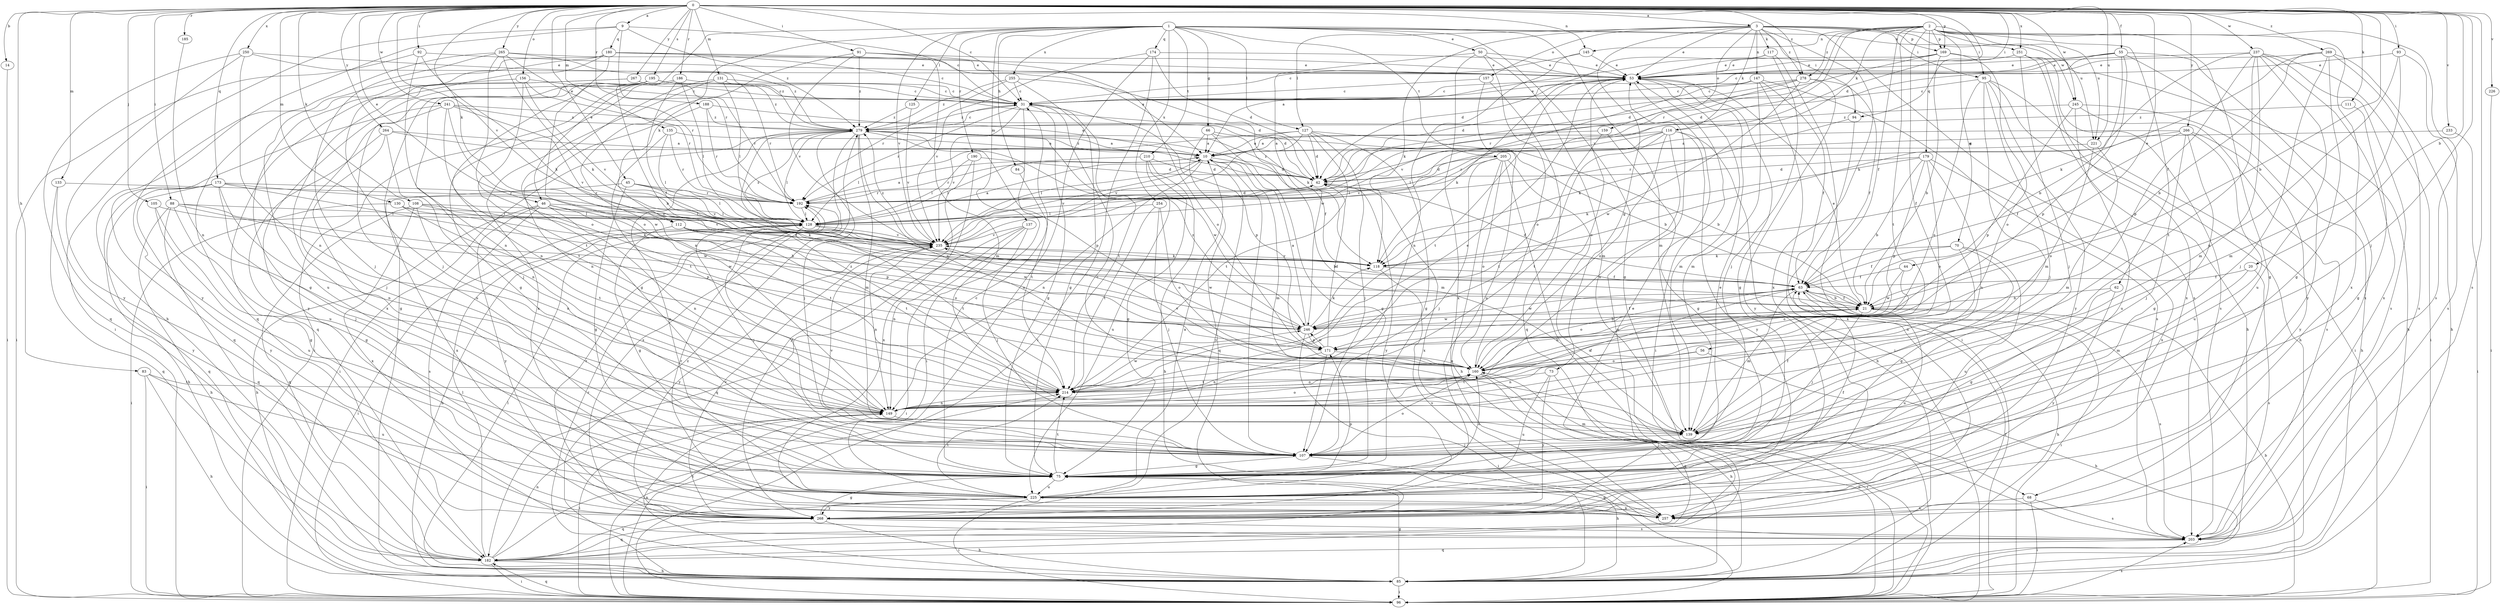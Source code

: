 strict digraph  {
0;
1;
2;
3;
9;
10;
14;
20;
21;
31;
42;
44;
45;
46;
50;
53;
55;
56;
62;
63;
66;
68;
70;
73;
75;
83;
84;
85;
88;
91;
92;
93;
94;
95;
96;
105;
107;
108;
111;
112;
116;
117;
118;
125;
127;
128;
130;
131;
133;
135;
137;
139;
145;
147;
149;
156;
157;
159;
160;
169;
171;
173;
174;
179;
180;
182;
185;
186;
188;
190;
192;
195;
203;
205;
210;
214;
221;
225;
226;
233;
235;
237;
241;
245;
246;
250;
251;
254;
255;
257;
264;
265;
266;
267;
268;
269;
278;
279;
0 -> 3  [label=a];
0 -> 9  [label=a];
0 -> 14  [label=b];
0 -> 20  [label=b];
0 -> 21  [label=b];
0 -> 31  [label=c];
0 -> 42  [label=d];
0 -> 44  [label=e];
0 -> 45  [label=e];
0 -> 46  [label=e];
0 -> 55  [label=f];
0 -> 83  [label=h];
0 -> 88  [label=i];
0 -> 91  [label=i];
0 -> 92  [label=i];
0 -> 93  [label=i];
0 -> 94  [label=i];
0 -> 105  [label=j];
0 -> 107  [label=j];
0 -> 108  [label=k];
0 -> 111  [label=k];
0 -> 112  [label=k];
0 -> 130  [label=m];
0 -> 131  [label=m];
0 -> 133  [label=m];
0 -> 135  [label=m];
0 -> 145  [label=n];
0 -> 156  [label=o];
0 -> 169  [label=p];
0 -> 173  [label=q];
0 -> 185  [label=r];
0 -> 186  [label=r];
0 -> 188  [label=r];
0 -> 195  [label=s];
0 -> 203  [label=s];
0 -> 221  [label=u];
0 -> 226  [label=v];
0 -> 233  [label=v];
0 -> 235  [label=v];
0 -> 237  [label=w];
0 -> 241  [label=w];
0 -> 245  [label=w];
0 -> 250  [label=x];
0 -> 251  [label=x];
0 -> 264  [label=y];
0 -> 265  [label=y];
0 -> 266  [label=y];
0 -> 267  [label=y];
0 -> 269  [label=z];
0 -> 278  [label=z];
1 -> 46  [label=e];
1 -> 50  [label=e];
1 -> 66  [label=g];
1 -> 68  [label=g];
1 -> 84  [label=h];
1 -> 94  [label=i];
1 -> 112  [label=k];
1 -> 125  [label=l];
1 -> 127  [label=l];
1 -> 137  [label=m];
1 -> 139  [label=m];
1 -> 174  [label=q];
1 -> 190  [label=r];
1 -> 205  [label=t];
1 -> 210  [label=t];
1 -> 235  [label=v];
1 -> 251  [label=x];
1 -> 254  [label=x];
1 -> 255  [label=x];
2 -> 56  [label=f];
2 -> 62  [label=f];
2 -> 63  [label=f];
2 -> 68  [label=g];
2 -> 70  [label=g];
2 -> 95  [label=i];
2 -> 116  [label=k];
2 -> 145  [label=n];
2 -> 169  [label=p];
2 -> 179  [label=q];
2 -> 192  [label=r];
2 -> 203  [label=s];
2 -> 214  [label=t];
2 -> 221  [label=u];
2 -> 235  [label=v];
2 -> 257  [label=x];
2 -> 278  [label=z];
3 -> 53  [label=e];
3 -> 73  [label=g];
3 -> 95  [label=i];
3 -> 116  [label=k];
3 -> 117  [label=k];
3 -> 118  [label=k];
3 -> 127  [label=l];
3 -> 147  [label=n];
3 -> 157  [label=o];
3 -> 159  [label=o];
3 -> 169  [label=p];
3 -> 203  [label=s];
3 -> 221  [label=u];
3 -> 245  [label=w];
3 -> 257  [label=x];
3 -> 278  [label=z];
9 -> 31  [label=c];
9 -> 85  [label=h];
9 -> 96  [label=i];
9 -> 180  [label=q];
9 -> 192  [label=r];
9 -> 279  [label=z];
10 -> 42  [label=d];
10 -> 107  [label=j];
10 -> 128  [label=l];
10 -> 139  [label=m];
10 -> 149  [label=n];
10 -> 192  [label=r];
10 -> 235  [label=v];
10 -> 268  [label=y];
10 -> 279  [label=z];
14 -> 96  [label=i];
20 -> 63  [label=f];
20 -> 139  [label=m];
20 -> 203  [label=s];
21 -> 53  [label=e];
21 -> 63  [label=f];
21 -> 107  [label=j];
21 -> 203  [label=s];
21 -> 225  [label=u];
21 -> 246  [label=w];
31 -> 53  [label=e];
31 -> 75  [label=g];
31 -> 96  [label=i];
31 -> 171  [label=p];
31 -> 192  [label=r];
31 -> 214  [label=t];
31 -> 235  [label=v];
31 -> 279  [label=z];
42 -> 192  [label=r];
42 -> 257  [label=x];
42 -> 268  [label=y];
42 -> 279  [label=z];
44 -> 63  [label=f];
44 -> 160  [label=o];
44 -> 246  [label=w];
45 -> 75  [label=g];
45 -> 128  [label=l];
45 -> 192  [label=r];
45 -> 235  [label=v];
45 -> 257  [label=x];
46 -> 85  [label=h];
46 -> 118  [label=k];
46 -> 128  [label=l];
46 -> 149  [label=n];
46 -> 171  [label=p];
46 -> 203  [label=s];
46 -> 214  [label=t];
46 -> 268  [label=y];
50 -> 53  [label=e];
50 -> 139  [label=m];
50 -> 160  [label=o];
50 -> 246  [label=w];
50 -> 257  [label=x];
53 -> 31  [label=c];
53 -> 75  [label=g];
53 -> 96  [label=i];
53 -> 118  [label=k];
53 -> 139  [label=m];
53 -> 214  [label=t];
55 -> 21  [label=b];
55 -> 31  [label=c];
55 -> 42  [label=d];
55 -> 53  [label=e];
55 -> 171  [label=p];
55 -> 257  [label=x];
55 -> 268  [label=y];
56 -> 85  [label=h];
56 -> 149  [label=n];
56 -> 160  [label=o];
62 -> 21  [label=b];
62 -> 75  [label=g];
62 -> 268  [label=y];
63 -> 21  [label=b];
63 -> 42  [label=d];
63 -> 85  [label=h];
63 -> 96  [label=i];
63 -> 139  [label=m];
63 -> 160  [label=o];
63 -> 246  [label=w];
66 -> 10  [label=a];
66 -> 21  [label=b];
66 -> 75  [label=g];
66 -> 139  [label=m];
66 -> 182  [label=q];
68 -> 96  [label=i];
68 -> 203  [label=s];
68 -> 257  [label=x];
70 -> 63  [label=f];
70 -> 75  [label=g];
70 -> 118  [label=k];
70 -> 149  [label=n];
70 -> 225  [label=u];
73 -> 96  [label=i];
73 -> 214  [label=t];
73 -> 225  [label=u];
73 -> 268  [label=y];
75 -> 31  [label=c];
75 -> 53  [label=e];
75 -> 160  [label=o];
75 -> 214  [label=t];
75 -> 225  [label=u];
83 -> 85  [label=h];
83 -> 96  [label=i];
83 -> 214  [label=t];
83 -> 225  [label=u];
84 -> 214  [label=t];
85 -> 63  [label=f];
85 -> 75  [label=g];
85 -> 96  [label=i];
85 -> 128  [label=l];
85 -> 149  [label=n];
85 -> 192  [label=r];
85 -> 279  [label=z];
88 -> 75  [label=g];
88 -> 85  [label=h];
88 -> 128  [label=l];
88 -> 171  [label=p];
88 -> 182  [label=q];
88 -> 246  [label=w];
91 -> 53  [label=e];
91 -> 139  [label=m];
91 -> 149  [label=n];
91 -> 160  [label=o];
91 -> 235  [label=v];
91 -> 279  [label=z];
92 -> 53  [label=e];
92 -> 96  [label=i];
92 -> 118  [label=k];
92 -> 149  [label=n];
93 -> 53  [label=e];
93 -> 139  [label=m];
93 -> 149  [label=n];
93 -> 203  [label=s];
94 -> 118  [label=k];
94 -> 257  [label=x];
95 -> 31  [label=c];
95 -> 85  [label=h];
95 -> 96  [label=i];
95 -> 107  [label=j];
95 -> 139  [label=m];
95 -> 160  [label=o];
95 -> 268  [label=y];
96 -> 21  [label=b];
96 -> 160  [label=o];
96 -> 182  [label=q];
96 -> 203  [label=s];
105 -> 75  [label=g];
105 -> 128  [label=l];
105 -> 225  [label=u];
107 -> 75  [label=g];
107 -> 85  [label=h];
107 -> 128  [label=l];
107 -> 160  [label=o];
107 -> 235  [label=v];
108 -> 118  [label=k];
108 -> 128  [label=l];
108 -> 149  [label=n];
108 -> 182  [label=q];
108 -> 235  [label=v];
108 -> 257  [label=x];
111 -> 75  [label=g];
111 -> 279  [label=z];
112 -> 75  [label=g];
112 -> 160  [label=o];
112 -> 214  [label=t];
112 -> 235  [label=v];
112 -> 246  [label=w];
116 -> 10  [label=a];
116 -> 85  [label=h];
116 -> 128  [label=l];
116 -> 149  [label=n];
116 -> 160  [label=o];
116 -> 214  [label=t];
116 -> 235  [label=v];
116 -> 268  [label=y];
117 -> 42  [label=d];
117 -> 53  [label=e];
117 -> 96  [label=i];
117 -> 107  [label=j];
118 -> 63  [label=f];
118 -> 203  [label=s];
118 -> 235  [label=v];
125 -> 235  [label=v];
125 -> 279  [label=z];
127 -> 10  [label=a];
127 -> 21  [label=b];
127 -> 42  [label=d];
127 -> 75  [label=g];
127 -> 107  [label=j];
127 -> 128  [label=l];
127 -> 214  [label=t];
127 -> 235  [label=v];
128 -> 10  [label=a];
128 -> 21  [label=b];
128 -> 85  [label=h];
128 -> 96  [label=i];
128 -> 107  [label=j];
128 -> 214  [label=t];
128 -> 235  [label=v];
128 -> 279  [label=z];
130 -> 21  [label=b];
130 -> 96  [label=i];
130 -> 128  [label=l];
130 -> 214  [label=t];
131 -> 31  [label=c];
131 -> 75  [label=g];
131 -> 128  [label=l];
131 -> 192  [label=r];
131 -> 257  [label=x];
133 -> 182  [label=q];
133 -> 192  [label=r];
133 -> 268  [label=y];
135 -> 10  [label=a];
135 -> 128  [label=l];
135 -> 192  [label=r];
135 -> 214  [label=t];
137 -> 96  [label=i];
137 -> 107  [label=j];
137 -> 149  [label=n];
137 -> 182  [label=q];
137 -> 235  [label=v];
139 -> 31  [label=c];
139 -> 63  [label=f];
139 -> 107  [label=j];
145 -> 31  [label=c];
145 -> 53  [label=e];
145 -> 149  [label=n];
147 -> 31  [label=c];
147 -> 63  [label=f];
147 -> 96  [label=i];
147 -> 139  [label=m];
147 -> 203  [label=s];
147 -> 235  [label=v];
149 -> 63  [label=f];
149 -> 96  [label=i];
149 -> 139  [label=m];
149 -> 160  [label=o];
156 -> 31  [label=c];
156 -> 75  [label=g];
156 -> 192  [label=r];
156 -> 214  [label=t];
156 -> 235  [label=v];
157 -> 31  [label=c];
157 -> 182  [label=q];
157 -> 225  [label=u];
159 -> 10  [label=a];
159 -> 75  [label=g];
159 -> 214  [label=t];
160 -> 21  [label=b];
160 -> 53  [label=e];
160 -> 85  [label=h];
160 -> 182  [label=q];
160 -> 214  [label=t];
160 -> 235  [label=v];
169 -> 10  [label=a];
169 -> 21  [label=b];
169 -> 42  [label=d];
169 -> 53  [label=e];
169 -> 85  [label=h];
169 -> 160  [label=o];
171 -> 42  [label=d];
171 -> 107  [label=j];
171 -> 149  [label=n];
171 -> 160  [label=o];
171 -> 246  [label=w];
173 -> 85  [label=h];
173 -> 107  [label=j];
173 -> 149  [label=n];
173 -> 182  [label=q];
173 -> 192  [label=r];
173 -> 235  [label=v];
173 -> 246  [label=w];
173 -> 268  [label=y];
174 -> 42  [label=d];
174 -> 53  [label=e];
174 -> 96  [label=i];
174 -> 225  [label=u];
174 -> 235  [label=v];
179 -> 21  [label=b];
179 -> 42  [label=d];
179 -> 118  [label=k];
179 -> 149  [label=n];
179 -> 160  [label=o];
179 -> 171  [label=p];
179 -> 257  [label=x];
180 -> 10  [label=a];
180 -> 31  [label=c];
180 -> 53  [label=e];
180 -> 107  [label=j];
180 -> 160  [label=o];
180 -> 182  [label=q];
180 -> 225  [label=u];
182 -> 53  [label=e];
182 -> 85  [label=h];
182 -> 96  [label=i];
182 -> 128  [label=l];
182 -> 149  [label=n];
182 -> 214  [label=t];
185 -> 149  [label=n];
186 -> 31  [label=c];
186 -> 63  [label=f];
186 -> 75  [label=g];
186 -> 96  [label=i];
186 -> 128  [label=l];
188 -> 10  [label=a];
188 -> 149  [label=n];
188 -> 192  [label=r];
188 -> 279  [label=z];
190 -> 42  [label=d];
190 -> 128  [label=l];
190 -> 257  [label=x];
190 -> 268  [label=y];
192 -> 10  [label=a];
192 -> 42  [label=d];
192 -> 128  [label=l];
195 -> 21  [label=b];
195 -> 31  [label=c];
195 -> 42  [label=d];
195 -> 85  [label=h];
195 -> 107  [label=j];
195 -> 149  [label=n];
195 -> 225  [label=u];
195 -> 268  [label=y];
195 -> 279  [label=z];
203 -> 182  [label=q];
205 -> 42  [label=d];
205 -> 85  [label=h];
205 -> 96  [label=i];
205 -> 107  [label=j];
205 -> 128  [label=l];
205 -> 160  [label=o];
205 -> 203  [label=s];
210 -> 42  [label=d];
210 -> 75  [label=g];
210 -> 85  [label=h];
210 -> 128  [label=l];
210 -> 225  [label=u];
214 -> 53  [label=e];
214 -> 149  [label=n];
214 -> 160  [label=o];
214 -> 246  [label=w];
214 -> 279  [label=z];
221 -> 139  [label=m];
221 -> 160  [label=o];
221 -> 192  [label=r];
225 -> 10  [label=a];
225 -> 63  [label=f];
225 -> 96  [label=i];
225 -> 171  [label=p];
225 -> 182  [label=q];
225 -> 214  [label=t];
225 -> 257  [label=x];
225 -> 268  [label=y];
225 -> 279  [label=z];
226 -> 96  [label=i];
233 -> 10  [label=a];
233 -> 96  [label=i];
235 -> 118  [label=k];
235 -> 149  [label=n];
235 -> 246  [label=w];
235 -> 268  [label=y];
235 -> 279  [label=z];
237 -> 53  [label=e];
237 -> 96  [label=i];
237 -> 118  [label=k];
237 -> 139  [label=m];
237 -> 171  [label=p];
237 -> 203  [label=s];
237 -> 214  [label=t];
237 -> 225  [label=u];
237 -> 257  [label=x];
241 -> 42  [label=d];
241 -> 107  [label=j];
241 -> 182  [label=q];
241 -> 214  [label=t];
241 -> 235  [label=v];
241 -> 246  [label=w];
241 -> 279  [label=z];
245 -> 85  [label=h];
245 -> 171  [label=p];
245 -> 203  [label=s];
245 -> 225  [label=u];
245 -> 279  [label=z];
246 -> 10  [label=a];
246 -> 21  [label=b];
246 -> 63  [label=f];
246 -> 96  [label=i];
246 -> 118  [label=k];
246 -> 171  [label=p];
246 -> 279  [label=z];
250 -> 53  [label=e];
250 -> 149  [label=n];
250 -> 182  [label=q];
250 -> 268  [label=y];
250 -> 279  [label=z];
251 -> 53  [label=e];
251 -> 85  [label=h];
251 -> 107  [label=j];
251 -> 203  [label=s];
251 -> 257  [label=x];
254 -> 107  [label=j];
254 -> 128  [label=l];
254 -> 160  [label=o];
254 -> 214  [label=t];
255 -> 31  [label=c];
255 -> 75  [label=g];
255 -> 118  [label=k];
255 -> 192  [label=r];
255 -> 279  [label=z];
257 -> 75  [label=g];
257 -> 192  [label=r];
264 -> 10  [label=a];
264 -> 42  [label=d];
264 -> 75  [label=g];
264 -> 149  [label=n];
264 -> 225  [label=u];
265 -> 53  [label=e];
265 -> 107  [label=j];
265 -> 118  [label=k];
265 -> 160  [label=o];
265 -> 192  [label=r];
265 -> 268  [label=y];
265 -> 279  [label=z];
266 -> 10  [label=a];
266 -> 63  [label=f];
266 -> 75  [label=g];
266 -> 107  [label=j];
266 -> 192  [label=r];
266 -> 225  [label=u];
266 -> 268  [label=y];
267 -> 31  [label=c];
267 -> 182  [label=q];
267 -> 192  [label=r];
267 -> 257  [label=x];
268 -> 53  [label=e];
268 -> 75  [label=g];
268 -> 85  [label=h];
268 -> 182  [label=q];
268 -> 192  [label=r];
268 -> 203  [label=s];
268 -> 235  [label=v];
269 -> 21  [label=b];
269 -> 53  [label=e];
269 -> 75  [label=g];
269 -> 85  [label=h];
269 -> 107  [label=j];
269 -> 118  [label=k];
269 -> 203  [label=s];
278 -> 31  [label=c];
278 -> 42  [label=d];
278 -> 63  [label=f];
278 -> 192  [label=r];
278 -> 246  [label=w];
278 -> 268  [label=y];
279 -> 10  [label=a];
279 -> 31  [label=c];
279 -> 63  [label=f];
279 -> 96  [label=i];
279 -> 107  [label=j];
279 -> 128  [label=l];
279 -> 139  [label=m];
279 -> 160  [label=o];
279 -> 171  [label=p];
279 -> 203  [label=s];
279 -> 246  [label=w];
}

